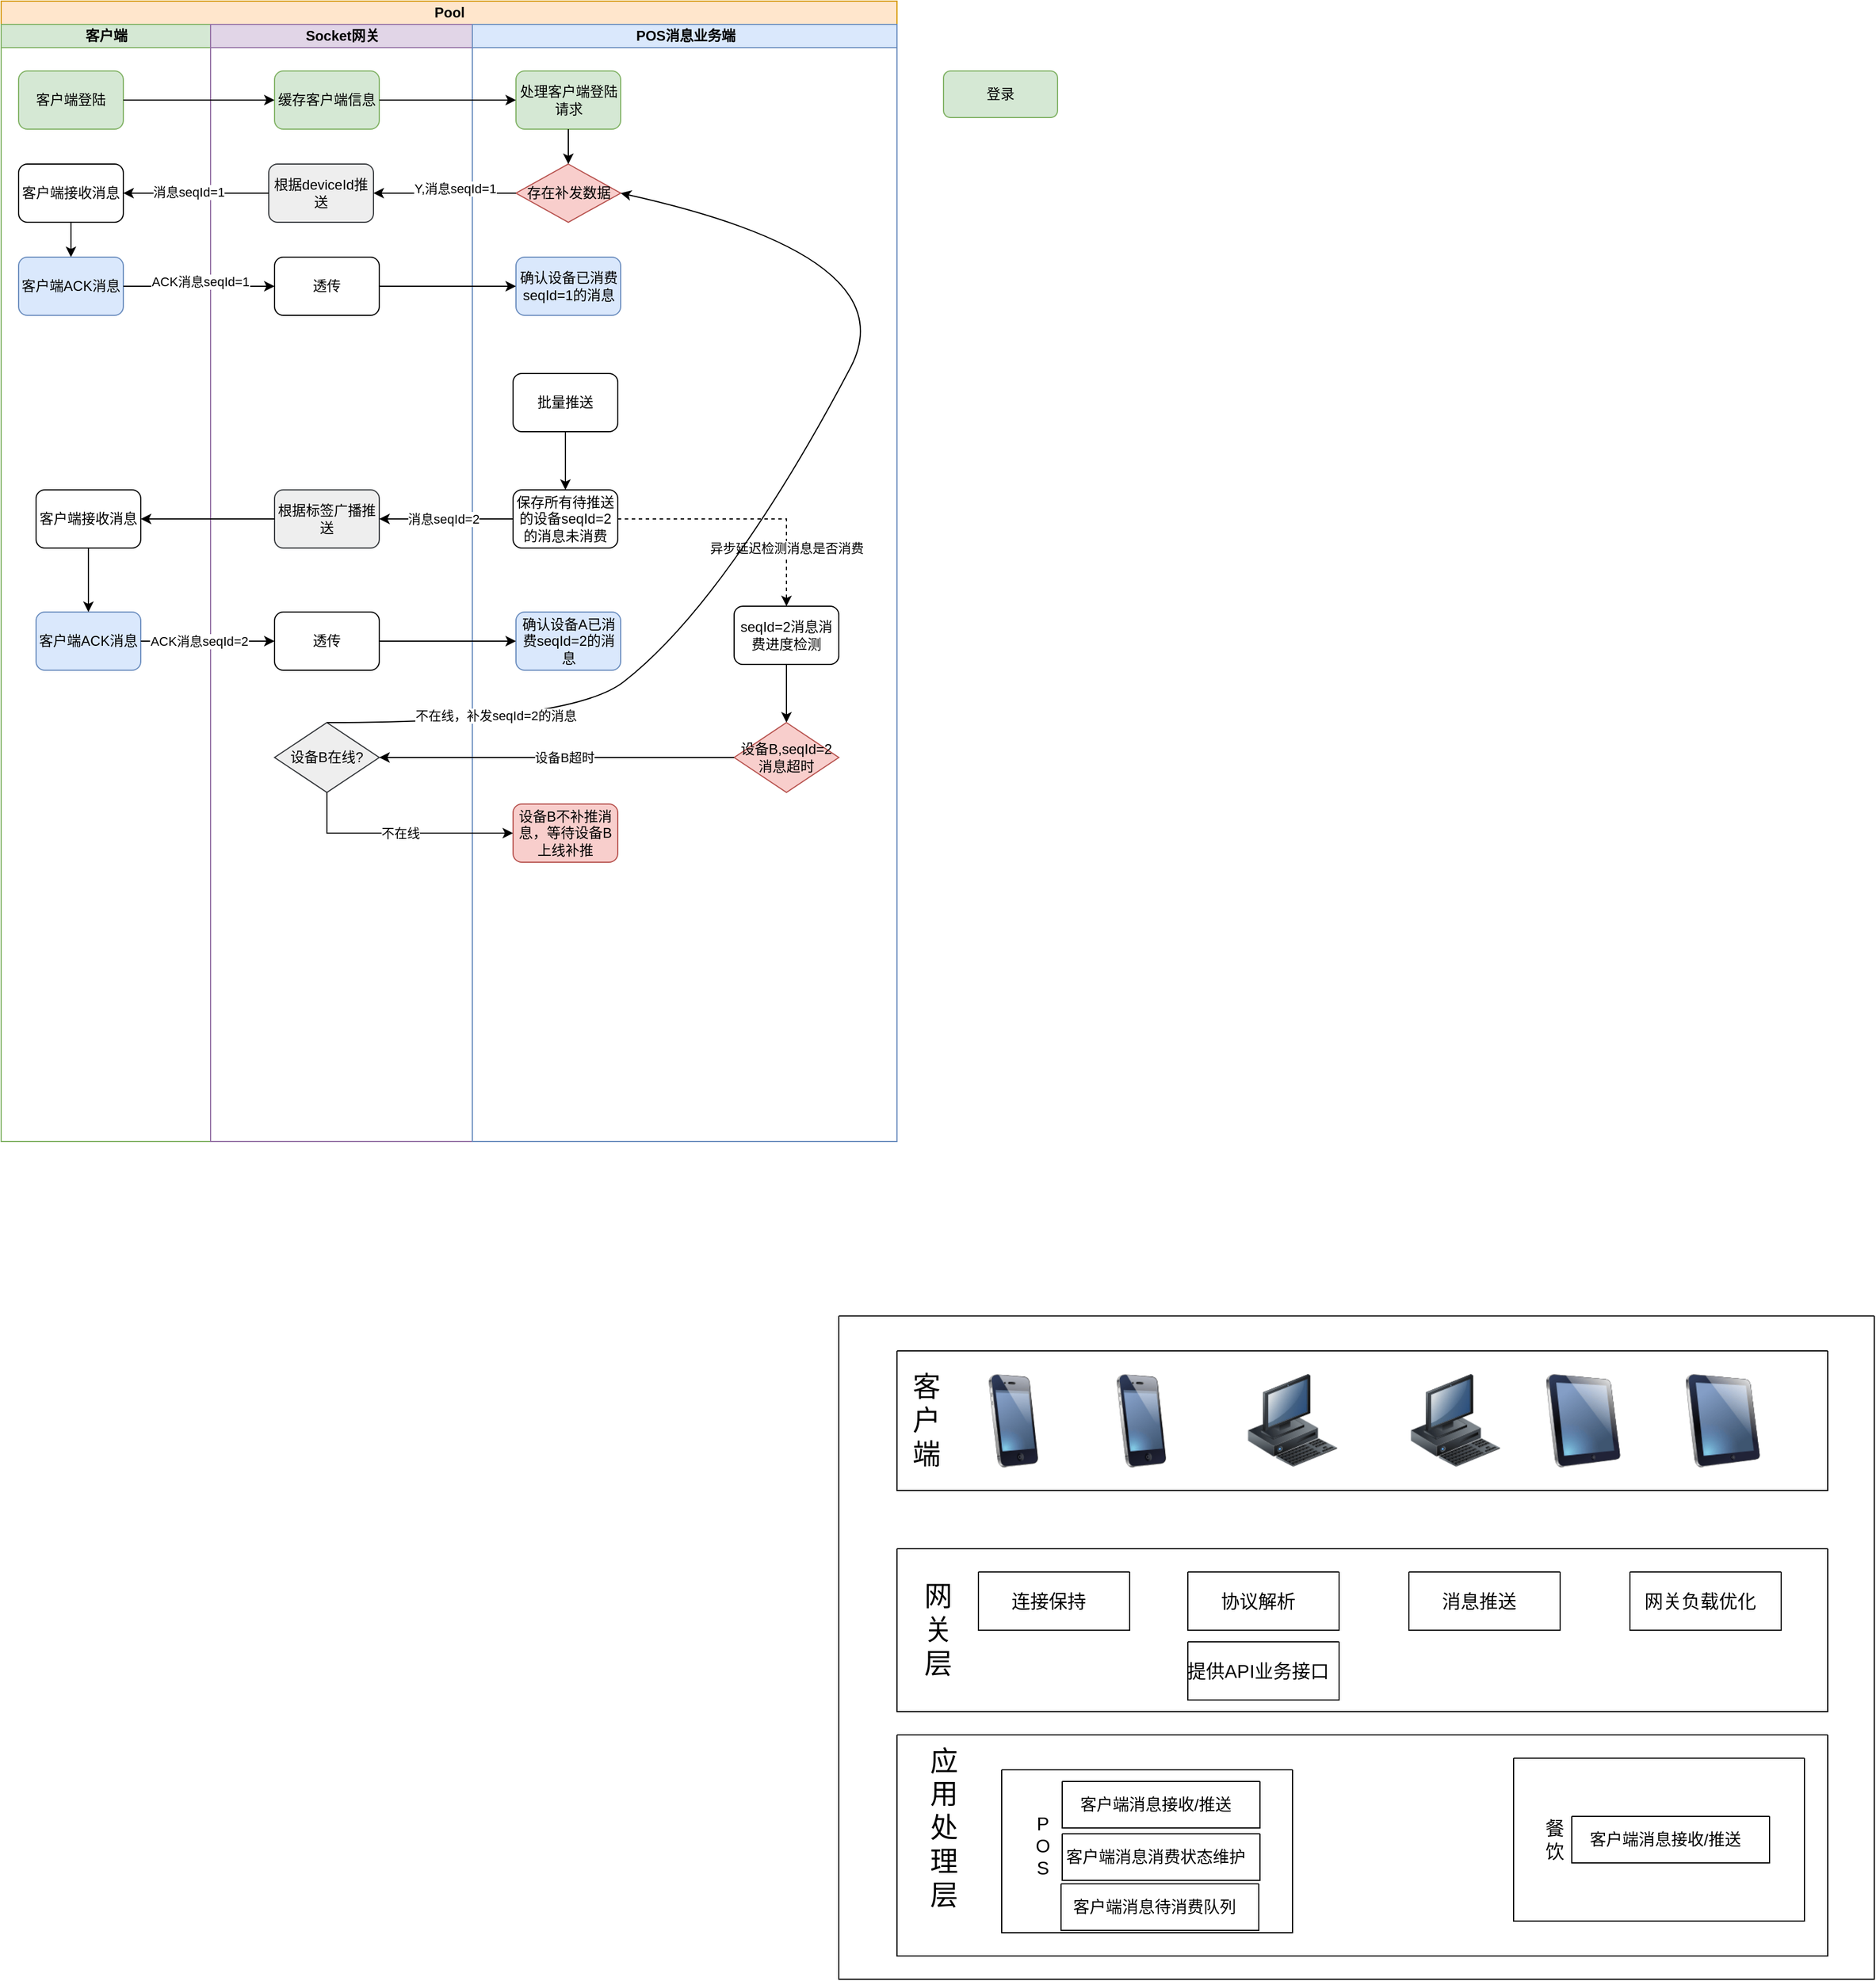 <mxfile version="14.7.3" type="github">
  <diagram id="HJ1Hfq0uVcgzrJEgd6cx" name="第 1 页">
    <mxGraphModel dx="946" dy="563" grid="1" gridSize="10" guides="1" tooltips="1" connect="1" arrows="1" fold="1" page="1" pageScale="1" pageWidth="827" pageHeight="1169" math="0" shadow="0">
      <root>
        <mxCell id="0" />
        <mxCell id="1" parent="0" />
        <mxCell id="xjjVBxoUjtWX53dAkBdB-1" value="Pool" style="swimlane;html=1;childLayout=stackLayout;resizeParent=1;resizeParentMax=0;startSize=20;fillColor=#ffe6cc;strokeColor=#d79b00;" vertex="1" parent="1">
          <mxGeometry x="120" y="60" width="770" height="980" as="geometry" />
        </mxCell>
        <mxCell id="xjjVBxoUjtWX53dAkBdB-2" value="客户端" style="swimlane;html=1;startSize=20;fillColor=#d5e8d4;strokeColor=#82b366;" vertex="1" parent="xjjVBxoUjtWX53dAkBdB-1">
          <mxGeometry y="20" width="180" height="960" as="geometry" />
        </mxCell>
        <mxCell id="xjjVBxoUjtWX53dAkBdB-72" value="客户端登陆" style="rounded=1;whiteSpace=wrap;html=1;fillColor=#d5e8d4;strokeColor=#82b366;" vertex="1" parent="xjjVBxoUjtWX53dAkBdB-2">
          <mxGeometry x="15" y="40" width="90" height="50" as="geometry" />
        </mxCell>
        <mxCell id="xjjVBxoUjtWX53dAkBdB-97" style="edgeStyle=orthogonalEdgeStyle;rounded=0;orthogonalLoop=1;jettySize=auto;html=1;" edge="1" parent="xjjVBxoUjtWX53dAkBdB-2" source="xjjVBxoUjtWX53dAkBdB-88" target="xjjVBxoUjtWX53dAkBdB-96">
          <mxGeometry relative="1" as="geometry" />
        </mxCell>
        <mxCell id="xjjVBxoUjtWX53dAkBdB-88" value="客户端接收消息" style="rounded=1;whiteSpace=wrap;html=1;" vertex="1" parent="xjjVBxoUjtWX53dAkBdB-2">
          <mxGeometry x="15" y="120" width="90" height="50" as="geometry" />
        </mxCell>
        <mxCell id="xjjVBxoUjtWX53dAkBdB-96" value="客户端ACK消息" style="rounded=1;whiteSpace=wrap;html=1;fillColor=#dae8fc;strokeColor=#6c8ebf;" vertex="1" parent="xjjVBxoUjtWX53dAkBdB-2">
          <mxGeometry x="15" y="200" width="90" height="50" as="geometry" />
        </mxCell>
        <mxCell id="xjjVBxoUjtWX53dAkBdB-103" value="客户端接收消息" style="rounded=1;whiteSpace=wrap;html=1;" vertex="1" parent="xjjVBxoUjtWX53dAkBdB-2">
          <mxGeometry x="30" y="400" width="90" height="50" as="geometry" />
        </mxCell>
        <mxCell id="xjjVBxoUjtWX53dAkBdB-104" value="客户端ACK消息" style="rounded=1;whiteSpace=wrap;html=1;fillColor=#dae8fc;strokeColor=#6c8ebf;" vertex="1" parent="xjjVBxoUjtWX53dAkBdB-2">
          <mxGeometry x="30" y="505" width="90" height="50" as="geometry" />
        </mxCell>
        <mxCell id="xjjVBxoUjtWX53dAkBdB-102" style="edgeStyle=orthogonalEdgeStyle;rounded=0;orthogonalLoop=1;jettySize=auto;html=1;" edge="1" parent="xjjVBxoUjtWX53dAkBdB-2" source="xjjVBxoUjtWX53dAkBdB-103" target="xjjVBxoUjtWX53dAkBdB-104">
          <mxGeometry relative="1" as="geometry" />
        </mxCell>
        <mxCell id="xjjVBxoUjtWX53dAkBdB-3" value="Socket网关" style="swimlane;html=1;startSize=20;fillColor=#e1d5e7;strokeColor=#9673a6;" vertex="1" parent="xjjVBxoUjtWX53dAkBdB-1">
          <mxGeometry x="180" y="20" width="225" height="960" as="geometry" />
        </mxCell>
        <mxCell id="xjjVBxoUjtWX53dAkBdB-74" value="缓存客户端信息" style="rounded=1;whiteSpace=wrap;html=1;fillColor=#d5e8d4;strokeColor=#82b366;" vertex="1" parent="xjjVBxoUjtWX53dAkBdB-3">
          <mxGeometry x="55" y="40" width="90" height="50" as="geometry" />
        </mxCell>
        <mxCell id="xjjVBxoUjtWX53dAkBdB-83" value="根据deviceId推送" style="rounded=1;whiteSpace=wrap;html=1;fillColor=#eeeeee;strokeColor=#36393d;" vertex="1" parent="xjjVBxoUjtWX53dAkBdB-3">
          <mxGeometry x="50" y="120" width="90" height="50" as="geometry" />
        </mxCell>
        <mxCell id="xjjVBxoUjtWX53dAkBdB-93" value="根据标签广播推送" style="rounded=1;whiteSpace=wrap;html=1;fillColor=#eeeeee;strokeColor=#36393d;" vertex="1" parent="xjjVBxoUjtWX53dAkBdB-3">
          <mxGeometry x="55" y="400" width="90" height="50" as="geometry" />
        </mxCell>
        <mxCell id="xjjVBxoUjtWX53dAkBdB-98" value="透传" style="rounded=1;whiteSpace=wrap;html=1;" vertex="1" parent="xjjVBxoUjtWX53dAkBdB-3">
          <mxGeometry x="55" y="200" width="90" height="50" as="geometry" />
        </mxCell>
        <mxCell id="xjjVBxoUjtWX53dAkBdB-106" value="透传" style="rounded=1;whiteSpace=wrap;html=1;" vertex="1" parent="xjjVBxoUjtWX53dAkBdB-3">
          <mxGeometry x="55" y="505" width="90" height="50" as="geometry" />
        </mxCell>
        <mxCell id="xjjVBxoUjtWX53dAkBdB-130" value="设备B在线?" style="rhombus;whiteSpace=wrap;html=1;fillColor=#eeeeee;strokeColor=#36393d;" vertex="1" parent="xjjVBxoUjtWX53dAkBdB-3">
          <mxGeometry x="55" y="600" width="90" height="60" as="geometry" />
        </mxCell>
        <mxCell id="xjjVBxoUjtWX53dAkBdB-4" value="POS消息业务端" style="swimlane;html=1;startSize=20;fillColor=#dae8fc;strokeColor=#6c8ebf;" vertex="1" parent="xjjVBxoUjtWX53dAkBdB-1">
          <mxGeometry x="405" y="20" width="365" height="960" as="geometry">
            <mxRectangle x="240" y="20" width="30" height="460" as="alternateBounds" />
          </mxGeometry>
        </mxCell>
        <mxCell id="xjjVBxoUjtWX53dAkBdB-75" value="处理客户端登陆请求" style="rounded=1;whiteSpace=wrap;html=1;fillColor=#d5e8d4;strokeColor=#82b366;" vertex="1" parent="xjjVBxoUjtWX53dAkBdB-4">
          <mxGeometry x="37.5" y="40" width="90" height="50" as="geometry" />
        </mxCell>
        <mxCell id="xjjVBxoUjtWX53dAkBdB-79" value="存在补发数据" style="rhombus;whiteSpace=wrap;html=1;fillColor=#f8cecc;strokeColor=#b85450;" vertex="1" parent="xjjVBxoUjtWX53dAkBdB-4">
          <mxGeometry x="37.5" y="120" width="90" height="50" as="geometry" />
        </mxCell>
        <mxCell id="xjjVBxoUjtWX53dAkBdB-80" value="" style="endArrow=classic;html=1;exitX=0.5;exitY=1;exitDx=0;exitDy=0;entryX=0.5;entryY=0;entryDx=0;entryDy=0;" edge="1" parent="xjjVBxoUjtWX53dAkBdB-4" source="xjjVBxoUjtWX53dAkBdB-75" target="xjjVBxoUjtWX53dAkBdB-79">
          <mxGeometry width="50" height="50" relative="1" as="geometry">
            <mxPoint x="2.5" y="200" as="sourcePoint" />
            <mxPoint x="52.5" y="150" as="targetPoint" />
          </mxGeometry>
        </mxCell>
        <mxCell id="xjjVBxoUjtWX53dAkBdB-120" style="edgeStyle=orthogonalEdgeStyle;rounded=0;orthogonalLoop=1;jettySize=auto;html=1;" edge="1" parent="xjjVBxoUjtWX53dAkBdB-4" source="xjjVBxoUjtWX53dAkBdB-92" target="xjjVBxoUjtWX53dAkBdB-119">
          <mxGeometry relative="1" as="geometry" />
        </mxCell>
        <mxCell id="xjjVBxoUjtWX53dAkBdB-92" value="批量推送" style="rounded=1;whiteSpace=wrap;html=1;" vertex="1" parent="xjjVBxoUjtWX53dAkBdB-4">
          <mxGeometry x="35" y="300" width="90" height="50" as="geometry" />
        </mxCell>
        <mxCell id="xjjVBxoUjtWX53dAkBdB-100" value="确认设备已消费seqId=1的消息" style="rounded=1;whiteSpace=wrap;html=1;fillColor=#dae8fc;strokeColor=#6c8ebf;" vertex="1" parent="xjjVBxoUjtWX53dAkBdB-4">
          <mxGeometry x="37.5" y="200" width="90" height="50" as="geometry" />
        </mxCell>
        <mxCell id="xjjVBxoUjtWX53dAkBdB-108" value="确认设备A已消费seqId=2的消息" style="rounded=1;whiteSpace=wrap;html=1;fillColor=#dae8fc;strokeColor=#6c8ebf;" vertex="1" parent="xjjVBxoUjtWX53dAkBdB-4">
          <mxGeometry x="37.5" y="505" width="90" height="50" as="geometry" />
        </mxCell>
        <mxCell id="xjjVBxoUjtWX53dAkBdB-126" style="edgeStyle=orthogonalEdgeStyle;rounded=0;orthogonalLoop=1;jettySize=auto;html=1;entryX=0.5;entryY=0;entryDx=0;entryDy=0;dashed=1;" edge="1" parent="xjjVBxoUjtWX53dAkBdB-4" source="xjjVBxoUjtWX53dAkBdB-119" target="xjjVBxoUjtWX53dAkBdB-125">
          <mxGeometry relative="1" as="geometry" />
        </mxCell>
        <mxCell id="xjjVBxoUjtWX53dAkBdB-127" value="异步延迟检测消息是否消费" style="edgeLabel;html=1;align=center;verticalAlign=middle;resizable=0;points=[];" vertex="1" connectable="0" parent="xjjVBxoUjtWX53dAkBdB-126">
          <mxGeometry x="-0.291" relative="1" as="geometry">
            <mxPoint x="67" y="25" as="offset" />
          </mxGeometry>
        </mxCell>
        <mxCell id="xjjVBxoUjtWX53dAkBdB-119" value="保存所有待推送的设备seqId=2的消息未消费" style="rounded=1;whiteSpace=wrap;html=1;" vertex="1" parent="xjjVBxoUjtWX53dAkBdB-4">
          <mxGeometry x="35" y="400" width="90" height="50" as="geometry" />
        </mxCell>
        <mxCell id="xjjVBxoUjtWX53dAkBdB-129" style="edgeStyle=orthogonalEdgeStyle;rounded=0;orthogonalLoop=1;jettySize=auto;html=1;entryX=0.5;entryY=0;entryDx=0;entryDy=0;" edge="1" parent="xjjVBxoUjtWX53dAkBdB-4" source="xjjVBxoUjtWX53dAkBdB-125" target="xjjVBxoUjtWX53dAkBdB-128">
          <mxGeometry relative="1" as="geometry" />
        </mxCell>
        <mxCell id="xjjVBxoUjtWX53dAkBdB-125" value="seqId=2消息消费进度检测" style="rounded=1;whiteSpace=wrap;html=1;" vertex="1" parent="xjjVBxoUjtWX53dAkBdB-4">
          <mxGeometry x="225" y="500" width="90" height="50" as="geometry" />
        </mxCell>
        <mxCell id="xjjVBxoUjtWX53dAkBdB-128" value="设备B,seqId=2消息超时" style="rhombus;whiteSpace=wrap;html=1;fillColor=#f8cecc;strokeColor=#b85450;" vertex="1" parent="xjjVBxoUjtWX53dAkBdB-4">
          <mxGeometry x="225" y="600" width="90" height="60" as="geometry" />
        </mxCell>
        <mxCell id="xjjVBxoUjtWX53dAkBdB-134" value="设备B不补推消息，等待设备B上线补推" style="rounded=1;whiteSpace=wrap;html=1;fillColor=#f8cecc;strokeColor=#b85450;" vertex="1" parent="xjjVBxoUjtWX53dAkBdB-4">
          <mxGeometry x="35" y="670" width="90" height="50" as="geometry" />
        </mxCell>
        <mxCell id="xjjVBxoUjtWX53dAkBdB-76" style="edgeStyle=orthogonalEdgeStyle;rounded=0;orthogonalLoop=1;jettySize=auto;html=1;exitX=1;exitY=0.5;exitDx=0;exitDy=0;entryX=0;entryY=0.5;entryDx=0;entryDy=0;" edge="1" parent="xjjVBxoUjtWX53dAkBdB-1" source="xjjVBxoUjtWX53dAkBdB-72" target="xjjVBxoUjtWX53dAkBdB-74">
          <mxGeometry relative="1" as="geometry" />
        </mxCell>
        <mxCell id="xjjVBxoUjtWX53dAkBdB-77" style="edgeStyle=orthogonalEdgeStyle;rounded=0;orthogonalLoop=1;jettySize=auto;html=1;exitX=1;exitY=0.5;exitDx=0;exitDy=0;entryX=0;entryY=0.5;entryDx=0;entryDy=0;" edge="1" parent="xjjVBxoUjtWX53dAkBdB-1" source="xjjVBxoUjtWX53dAkBdB-74" target="xjjVBxoUjtWX53dAkBdB-75">
          <mxGeometry relative="1" as="geometry" />
        </mxCell>
        <mxCell id="xjjVBxoUjtWX53dAkBdB-84" value="" style="endArrow=classic;html=1;exitX=0;exitY=0.5;exitDx=0;exitDy=0;entryX=1;entryY=0.5;entryDx=0;entryDy=0;" edge="1" parent="xjjVBxoUjtWX53dAkBdB-1" source="xjjVBxoUjtWX53dAkBdB-79" target="xjjVBxoUjtWX53dAkBdB-83">
          <mxGeometry width="50" height="50" relative="1" as="geometry">
            <mxPoint x="-60" y="270" as="sourcePoint" />
            <mxPoint x="-10" y="220" as="targetPoint" />
          </mxGeometry>
        </mxCell>
        <mxCell id="xjjVBxoUjtWX53dAkBdB-85" value="Y,消息seqId=1" style="edgeLabel;html=1;align=center;verticalAlign=middle;resizable=0;points=[];" vertex="1" connectable="0" parent="xjjVBxoUjtWX53dAkBdB-84">
          <mxGeometry x="-0.143" y="-4" relative="1" as="geometry">
            <mxPoint as="offset" />
          </mxGeometry>
        </mxCell>
        <mxCell id="xjjVBxoUjtWX53dAkBdB-89" value="" style="endArrow=classic;html=1;exitX=0;exitY=0.5;exitDx=0;exitDy=0;entryX=1;entryY=0.5;entryDx=0;entryDy=0;" edge="1" parent="xjjVBxoUjtWX53dAkBdB-1" source="xjjVBxoUjtWX53dAkBdB-83" target="xjjVBxoUjtWX53dAkBdB-88">
          <mxGeometry width="50" height="50" relative="1" as="geometry">
            <mxPoint x="-80" y="250" as="sourcePoint" />
            <mxPoint x="-30" y="200" as="targetPoint" />
          </mxGeometry>
        </mxCell>
        <mxCell id="xjjVBxoUjtWX53dAkBdB-116" value="消息seqId=1" style="edgeLabel;html=1;align=center;verticalAlign=middle;resizable=0;points=[];" vertex="1" connectable="0" parent="xjjVBxoUjtWX53dAkBdB-89">
          <mxGeometry x="0.106" y="-1" relative="1" as="geometry">
            <mxPoint as="offset" />
          </mxGeometry>
        </mxCell>
        <mxCell id="xjjVBxoUjtWX53dAkBdB-99" value="" style="endArrow=classic;html=1;entryX=0;entryY=0.5;entryDx=0;entryDy=0;exitX=1;exitY=0.5;exitDx=0;exitDy=0;" edge="1" parent="xjjVBxoUjtWX53dAkBdB-1" source="xjjVBxoUjtWX53dAkBdB-96" target="xjjVBxoUjtWX53dAkBdB-98">
          <mxGeometry width="50" height="50" relative="1" as="geometry">
            <mxPoint x="-90" y="340" as="sourcePoint" />
            <mxPoint x="-40" y="290" as="targetPoint" />
          </mxGeometry>
        </mxCell>
        <mxCell id="xjjVBxoUjtWX53dAkBdB-117" value="ACK消息seqId=1" style="edgeLabel;html=1;align=center;verticalAlign=middle;resizable=0;points=[];" vertex="1" connectable="0" parent="xjjVBxoUjtWX53dAkBdB-99">
          <mxGeometry x="-0.378" y="4" relative="1" as="geometry">
            <mxPoint x="25" as="offset" />
          </mxGeometry>
        </mxCell>
        <mxCell id="xjjVBxoUjtWX53dAkBdB-101" value="" style="endArrow=classic;html=1;entryX=0;entryY=0.5;entryDx=0;entryDy=0;exitX=1;exitY=0.5;exitDx=0;exitDy=0;" edge="1" parent="xjjVBxoUjtWX53dAkBdB-1" source="xjjVBxoUjtWX53dAkBdB-98" target="xjjVBxoUjtWX53dAkBdB-100">
          <mxGeometry width="50" height="50" relative="1" as="geometry">
            <mxPoint x="-80" y="330" as="sourcePoint" />
            <mxPoint x="-30" y="280" as="targetPoint" />
          </mxGeometry>
        </mxCell>
        <mxCell id="xjjVBxoUjtWX53dAkBdB-113" value="" style="endArrow=classic;html=1;entryX=0;entryY=0.5;entryDx=0;entryDy=0;exitX=1;exitY=0.5;exitDx=0;exitDy=0;" edge="1" parent="xjjVBxoUjtWX53dAkBdB-1" source="xjjVBxoUjtWX53dAkBdB-106" target="xjjVBxoUjtWX53dAkBdB-108">
          <mxGeometry width="50" height="50" relative="1" as="geometry">
            <mxPoint x="-200" y="540" as="sourcePoint" />
            <mxPoint x="-150" y="490" as="targetPoint" />
          </mxGeometry>
        </mxCell>
        <mxCell id="xjjVBxoUjtWX53dAkBdB-115" value="" style="endArrow=classic;html=1;entryX=0;entryY=0.5;entryDx=0;entryDy=0;exitX=1;exitY=0.5;exitDx=0;exitDy=0;" edge="1" parent="xjjVBxoUjtWX53dAkBdB-1" source="xjjVBxoUjtWX53dAkBdB-104" target="xjjVBxoUjtWX53dAkBdB-106">
          <mxGeometry width="50" height="50" relative="1" as="geometry">
            <mxPoint x="-60" y="610" as="sourcePoint" />
            <mxPoint x="-10" y="560" as="targetPoint" />
          </mxGeometry>
        </mxCell>
        <mxCell id="xjjVBxoUjtWX53dAkBdB-124" value="ACK消息seqId=2" style="edgeLabel;html=1;align=center;verticalAlign=middle;resizable=0;points=[];" vertex="1" connectable="0" parent="xjjVBxoUjtWX53dAkBdB-115">
          <mxGeometry x="-0.374" y="4" relative="1" as="geometry">
            <mxPoint x="14" y="4" as="offset" />
          </mxGeometry>
        </mxCell>
        <mxCell id="xjjVBxoUjtWX53dAkBdB-121" style="edgeStyle=orthogonalEdgeStyle;rounded=0;orthogonalLoop=1;jettySize=auto;html=1;entryX=1;entryY=0.5;entryDx=0;entryDy=0;" edge="1" parent="xjjVBxoUjtWX53dAkBdB-1" source="xjjVBxoUjtWX53dAkBdB-119" target="xjjVBxoUjtWX53dAkBdB-93">
          <mxGeometry relative="1" as="geometry" />
        </mxCell>
        <mxCell id="xjjVBxoUjtWX53dAkBdB-123" value="消息seqId=2" style="edgeLabel;html=1;align=center;verticalAlign=middle;resizable=0;points=[];" vertex="1" connectable="0" parent="xjjVBxoUjtWX53dAkBdB-121">
          <mxGeometry x="0.165" y="-3" relative="1" as="geometry">
            <mxPoint x="7" y="3" as="offset" />
          </mxGeometry>
        </mxCell>
        <mxCell id="xjjVBxoUjtWX53dAkBdB-122" style="edgeStyle=orthogonalEdgeStyle;rounded=0;orthogonalLoop=1;jettySize=auto;html=1;entryX=1;entryY=0.5;entryDx=0;entryDy=0;" edge="1" parent="xjjVBxoUjtWX53dAkBdB-1" source="xjjVBxoUjtWX53dAkBdB-93" target="xjjVBxoUjtWX53dAkBdB-103">
          <mxGeometry relative="1" as="geometry" />
        </mxCell>
        <mxCell id="xjjVBxoUjtWX53dAkBdB-131" style="edgeStyle=orthogonalEdgeStyle;rounded=0;orthogonalLoop=1;jettySize=auto;html=1;entryX=1;entryY=0.5;entryDx=0;entryDy=0;" edge="1" parent="xjjVBxoUjtWX53dAkBdB-1" source="xjjVBxoUjtWX53dAkBdB-128" target="xjjVBxoUjtWX53dAkBdB-130">
          <mxGeometry relative="1" as="geometry" />
        </mxCell>
        <mxCell id="xjjVBxoUjtWX53dAkBdB-138" value="设备B超时" style="edgeLabel;html=1;align=center;verticalAlign=middle;resizable=0;points=[];" vertex="1" connectable="0" parent="xjjVBxoUjtWX53dAkBdB-131">
          <mxGeometry x="-0.043" relative="1" as="geometry">
            <mxPoint as="offset" />
          </mxGeometry>
        </mxCell>
        <mxCell id="xjjVBxoUjtWX53dAkBdB-135" value="不在线" style="edgeStyle=orthogonalEdgeStyle;rounded=0;orthogonalLoop=1;jettySize=auto;html=1;entryX=0;entryY=0.5;entryDx=0;entryDy=0;exitX=0.5;exitY=1;exitDx=0;exitDy=0;" edge="1" parent="xjjVBxoUjtWX53dAkBdB-1" source="xjjVBxoUjtWX53dAkBdB-130" target="xjjVBxoUjtWX53dAkBdB-134">
          <mxGeometry relative="1" as="geometry" />
        </mxCell>
        <mxCell id="xjjVBxoUjtWX53dAkBdB-136" value="" style="curved=1;endArrow=classic;html=1;exitX=0.5;exitY=0;exitDx=0;exitDy=0;entryX=1;entryY=0.5;entryDx=0;entryDy=0;" edge="1" parent="xjjVBxoUjtWX53dAkBdB-1" source="xjjVBxoUjtWX53dAkBdB-130" target="xjjVBxoUjtWX53dAkBdB-79">
          <mxGeometry width="50" height="50" relative="1" as="geometry">
            <mxPoint x="430" y="520" as="sourcePoint" />
            <mxPoint x="650" y="260" as="targetPoint" />
            <Array as="points">
              <mxPoint x="490" y="620" />
              <mxPoint x="580" y="550" />
              <mxPoint x="680" y="410" />
              <mxPoint x="780" y="220" />
            </Array>
          </mxGeometry>
        </mxCell>
        <mxCell id="xjjVBxoUjtWX53dAkBdB-137" value="不在线，补发seqId=2的消息" style="edgeLabel;html=1;align=center;verticalAlign=middle;resizable=0;points=[];" vertex="1" connectable="0" parent="xjjVBxoUjtWX53dAkBdB-136">
          <mxGeometry x="-0.699" y="6" relative="1" as="geometry">
            <mxPoint as="offset" />
          </mxGeometry>
        </mxCell>
        <mxCell id="xjjVBxoUjtWX53dAkBdB-8" value="" style="swimlane;startSize=0;" vertex="1" parent="1">
          <mxGeometry x="840" y="1190" width="890" height="570" as="geometry" />
        </mxCell>
        <mxCell id="xjjVBxoUjtWX53dAkBdB-9" value="" style="swimlane;startSize=0;" vertex="1" parent="xjjVBxoUjtWX53dAkBdB-8">
          <mxGeometry x="50" y="30" width="800" height="120" as="geometry">
            <mxRectangle x="50" y="30" width="50" height="40" as="alternateBounds" />
          </mxGeometry>
        </mxCell>
        <mxCell id="xjjVBxoUjtWX53dAkBdB-10" value="&lt;font style=&quot;font-size: 24px&quot;&gt;客&lt;br&gt;户&lt;br&gt;端&lt;/font&gt;" style="text;html=1;align=center;verticalAlign=middle;resizable=0;points=[];autosize=1;strokeColor=none;rotation=0;" vertex="1" parent="xjjVBxoUjtWX53dAkBdB-9">
          <mxGeometry x="5" y="30" width="40" height="60" as="geometry" />
        </mxCell>
        <mxCell id="xjjVBxoUjtWX53dAkBdB-5" value="" style="image;html=1;image=img/lib/clip_art/telecommunication/iPhone_128x128.png" vertex="1" parent="xjjVBxoUjtWX53dAkBdB-9">
          <mxGeometry x="60" y="20" width="80" height="80" as="geometry" />
        </mxCell>
        <mxCell id="xjjVBxoUjtWX53dAkBdB-11" value="" style="image;html=1;image=img/lib/clip_art/telecommunication/iPhone_128x128.png" vertex="1" parent="xjjVBxoUjtWX53dAkBdB-9">
          <mxGeometry x="170" y="20" width="80" height="80" as="geometry" />
        </mxCell>
        <mxCell id="xjjVBxoUjtWX53dAkBdB-12" value="" style="image;html=1;image=img/lib/clip_art/computers/Workstation_128x128.png" vertex="1" parent="xjjVBxoUjtWX53dAkBdB-9">
          <mxGeometry x="300" y="20" width="80" height="80" as="geometry" />
        </mxCell>
        <mxCell id="xjjVBxoUjtWX53dAkBdB-13" value="" style="image;html=1;image=img/lib/clip_art/computers/Workstation_128x128.png" vertex="1" parent="xjjVBxoUjtWX53dAkBdB-9">
          <mxGeometry x="440" y="20" width="80" height="80" as="geometry" />
        </mxCell>
        <mxCell id="xjjVBxoUjtWX53dAkBdB-18" value="" style="image;html=1;image=img/lib/clip_art/computers/iPad_128x128.png" vertex="1" parent="xjjVBxoUjtWX53dAkBdB-9">
          <mxGeometry x="550" y="20" width="80" height="80" as="geometry" />
        </mxCell>
        <mxCell id="xjjVBxoUjtWX53dAkBdB-19" value="" style="image;html=1;image=img/lib/clip_art/computers/iPad_128x128.png" vertex="1" parent="xjjVBxoUjtWX53dAkBdB-9">
          <mxGeometry x="670" y="20" width="80" height="80" as="geometry" />
        </mxCell>
        <mxCell id="xjjVBxoUjtWX53dAkBdB-16" value="" style="swimlane;startSize=0;" vertex="1" parent="xjjVBxoUjtWX53dAkBdB-8">
          <mxGeometry x="50" y="200" width="800" height="140" as="geometry" />
        </mxCell>
        <mxCell id="xjjVBxoUjtWX53dAkBdB-17" value="&lt;span style=&quot;font-size: 24px&quot;&gt;网&lt;br&gt;关&lt;br&gt;层&lt;br&gt;&lt;/span&gt;" style="text;html=1;align=center;verticalAlign=middle;resizable=0;points=[];autosize=1;strokeColor=none;rotation=0;" vertex="1" parent="xjjVBxoUjtWX53dAkBdB-16">
          <mxGeometry x="15" y="40" width="40" height="60" as="geometry" />
        </mxCell>
        <mxCell id="xjjVBxoUjtWX53dAkBdB-51" value="" style="swimlane;startSize=0;" vertex="1" parent="xjjVBxoUjtWX53dAkBdB-16">
          <mxGeometry x="250" y="20" width="130" height="50" as="geometry" />
        </mxCell>
        <mxCell id="xjjVBxoUjtWX53dAkBdB-52" value="&lt;font style=&quot;font-size: 16px&quot;&gt;协议解析&lt;/font&gt;" style="text;html=1;align=center;verticalAlign=middle;resizable=0;points=[];autosize=1;strokeColor=none;" vertex="1" parent="xjjVBxoUjtWX53dAkBdB-51">
          <mxGeometry x="20" y="15" width="80" height="20" as="geometry" />
        </mxCell>
        <mxCell id="xjjVBxoUjtWX53dAkBdB-54" value="" style="swimlane;startSize=0;" vertex="1" parent="xjjVBxoUjtWX53dAkBdB-16">
          <mxGeometry x="440" y="20" width="130" height="50" as="geometry" />
        </mxCell>
        <mxCell id="xjjVBxoUjtWX53dAkBdB-55" value="&lt;font style=&quot;font-size: 16px&quot;&gt;消息推送&lt;/font&gt;" style="text;html=1;align=center;verticalAlign=middle;resizable=0;points=[];autosize=1;strokeColor=none;" vertex="1" parent="xjjVBxoUjtWX53dAkBdB-54">
          <mxGeometry x="20" y="15" width="80" height="20" as="geometry" />
        </mxCell>
        <mxCell id="xjjVBxoUjtWX53dAkBdB-35" value="" style="swimlane;startSize=0;" vertex="1" parent="xjjVBxoUjtWX53dAkBdB-8">
          <mxGeometry x="50" y="360" width="800" height="190" as="geometry" />
        </mxCell>
        <mxCell id="xjjVBxoUjtWX53dAkBdB-36" value="&lt;span style=&quot;font-size: 24px&quot;&gt;应&lt;br&gt;用&lt;br&gt;处&lt;br&gt;理&lt;br&gt;层&lt;/span&gt;" style="text;html=1;align=center;verticalAlign=middle;resizable=0;points=[];autosize=1;strokeColor=none;rotation=0;" vertex="1" parent="xjjVBxoUjtWX53dAkBdB-35">
          <mxGeometry x="20" y="30" width="40" height="100" as="geometry" />
        </mxCell>
        <mxCell id="xjjVBxoUjtWX53dAkBdB-39" value="&lt;span style=&quot;font-size: 16px&quot;&gt;P&lt;br&gt;O&lt;br&gt;S&lt;/span&gt;" style="text;html=1;align=center;verticalAlign=middle;resizable=0;points=[];autosize=1;strokeColor=none;rotation=0;" vertex="1" parent="xjjVBxoUjtWX53dAkBdB-35">
          <mxGeometry x="110" y="70" width="30" height="50" as="geometry" />
        </mxCell>
        <mxCell id="xjjVBxoUjtWX53dAkBdB-43" value="" style="swimlane;startSize=0;" vertex="1" parent="xjjVBxoUjtWX53dAkBdB-35">
          <mxGeometry x="530" y="20" width="250" height="140" as="geometry" />
        </mxCell>
        <mxCell id="xjjVBxoUjtWX53dAkBdB-45" value="&lt;span style=&quot;font-size: 16px&quot;&gt;餐&lt;br&gt;饮&lt;/span&gt;" style="text;html=1;align=center;verticalAlign=middle;resizable=0;points=[];autosize=1;strokeColor=none;rotation=0;" vertex="1" parent="xjjVBxoUjtWX53dAkBdB-43">
          <mxGeometry x="20" y="50" width="30" height="40" as="geometry" />
        </mxCell>
        <mxCell id="xjjVBxoUjtWX53dAkBdB-62" value="" style="swimlane;startSize=0;" vertex="1" parent="xjjVBxoUjtWX53dAkBdB-43">
          <mxGeometry x="50" y="50" width="170" height="40" as="geometry" />
        </mxCell>
        <mxCell id="xjjVBxoUjtWX53dAkBdB-63" value="&lt;font style=&quot;font-size: 14px&quot;&gt;客户端消息接收/推送&lt;/font&gt;" style="text;html=1;align=center;verticalAlign=middle;resizable=0;points=[];autosize=1;strokeColor=none;" vertex="1" parent="xjjVBxoUjtWX53dAkBdB-62">
          <mxGeometry x="5" y="10" width="150" height="20" as="geometry" />
        </mxCell>
        <mxCell id="xjjVBxoUjtWX53dAkBdB-38" value="" style="swimlane;startSize=0;" vertex="1" parent="1">
          <mxGeometry x="980" y="1580" width="250" height="140" as="geometry" />
        </mxCell>
        <mxCell id="xjjVBxoUjtWX53dAkBdB-48" value="" style="swimlane;startSize=0;" vertex="1" parent="1">
          <mxGeometry x="960" y="1410" width="130" height="50" as="geometry" />
        </mxCell>
        <mxCell id="xjjVBxoUjtWX53dAkBdB-50" value="&lt;font style=&quot;font-size: 16px&quot;&gt;连接保持&lt;/font&gt;" style="text;html=1;align=center;verticalAlign=middle;resizable=0;points=[];autosize=1;strokeColor=none;" vertex="1" parent="xjjVBxoUjtWX53dAkBdB-48">
          <mxGeometry x="20" y="15" width="80" height="20" as="geometry" />
        </mxCell>
        <mxCell id="xjjVBxoUjtWX53dAkBdB-56" value="" style="swimlane;startSize=0;" vertex="1" parent="1">
          <mxGeometry x="1520" y="1410" width="130" height="50" as="geometry" />
        </mxCell>
        <mxCell id="xjjVBxoUjtWX53dAkBdB-57" value="&lt;font style=&quot;font-size: 16px&quot;&gt;网关负载优化&lt;/font&gt;" style="text;html=1;align=center;verticalAlign=middle;resizable=0;points=[];autosize=1;strokeColor=none;" vertex="1" parent="xjjVBxoUjtWX53dAkBdB-56">
          <mxGeometry x="5" y="15" width="110" height="20" as="geometry" />
        </mxCell>
        <mxCell id="xjjVBxoUjtWX53dAkBdB-58" value="" style="swimlane;startSize=0;" vertex="1" parent="1">
          <mxGeometry x="1140" y="1470" width="130" height="50" as="geometry" />
        </mxCell>
        <mxCell id="xjjVBxoUjtWX53dAkBdB-59" value="&lt;span style=&quot;font-size: 16px&quot;&gt;提供API业务接口&lt;/span&gt;" style="text;html=1;align=center;verticalAlign=middle;resizable=0;points=[];autosize=1;strokeColor=none;" vertex="1" parent="xjjVBxoUjtWX53dAkBdB-58">
          <mxGeometry x="-10" y="15" width="140" height="20" as="geometry" />
        </mxCell>
        <mxCell id="xjjVBxoUjtWX53dAkBdB-66" value="" style="swimlane;startSize=0;" vertex="1" parent="1">
          <mxGeometry x="1032" y="1590" width="170" height="40" as="geometry" />
        </mxCell>
        <mxCell id="xjjVBxoUjtWX53dAkBdB-67" value="&lt;font style=&quot;font-size: 14px&quot;&gt;客户端消息接收/推送&lt;/font&gt;" style="text;html=1;align=center;verticalAlign=middle;resizable=0;points=[];autosize=1;strokeColor=none;" vertex="1" parent="xjjVBxoUjtWX53dAkBdB-66">
          <mxGeometry x="5" y="10" width="150" height="20" as="geometry" />
        </mxCell>
        <mxCell id="xjjVBxoUjtWX53dAkBdB-68" value="" style="swimlane;startSize=0;" vertex="1" parent="1">
          <mxGeometry x="1032" y="1635" width="170" height="40" as="geometry" />
        </mxCell>
        <mxCell id="xjjVBxoUjtWX53dAkBdB-69" value="&lt;font style=&quot;font-size: 14px&quot;&gt;客户端消息消费状态维护&lt;/font&gt;" style="text;html=1;align=center;verticalAlign=middle;resizable=0;points=[];autosize=1;strokeColor=none;" vertex="1" parent="xjjVBxoUjtWX53dAkBdB-68">
          <mxGeometry x="-5" y="10" width="170" height="20" as="geometry" />
        </mxCell>
        <mxCell id="xjjVBxoUjtWX53dAkBdB-70" value="" style="swimlane;startSize=0;" vertex="1" parent="1">
          <mxGeometry x="1031" y="1678" width="170" height="40" as="geometry" />
        </mxCell>
        <mxCell id="xjjVBxoUjtWX53dAkBdB-71" value="&lt;span style=&quot;font-size: 14px&quot;&gt;客户端消息待消费队列&lt;/span&gt;" style="text;html=1;align=center;verticalAlign=middle;resizable=0;points=[];autosize=1;strokeColor=none;" vertex="1" parent="xjjVBxoUjtWX53dAkBdB-70">
          <mxGeometry y="10" width="160" height="20" as="geometry" />
        </mxCell>
        <mxCell id="xjjVBxoUjtWX53dAkBdB-139" value="登录" style="rounded=1;whiteSpace=wrap;html=1;fillColor=#d5e8d4;strokeColor=#82b366;" vertex="1" parent="1">
          <mxGeometry x="930" y="120" width="98" height="40" as="geometry" />
        </mxCell>
      </root>
    </mxGraphModel>
  </diagram>
</mxfile>
